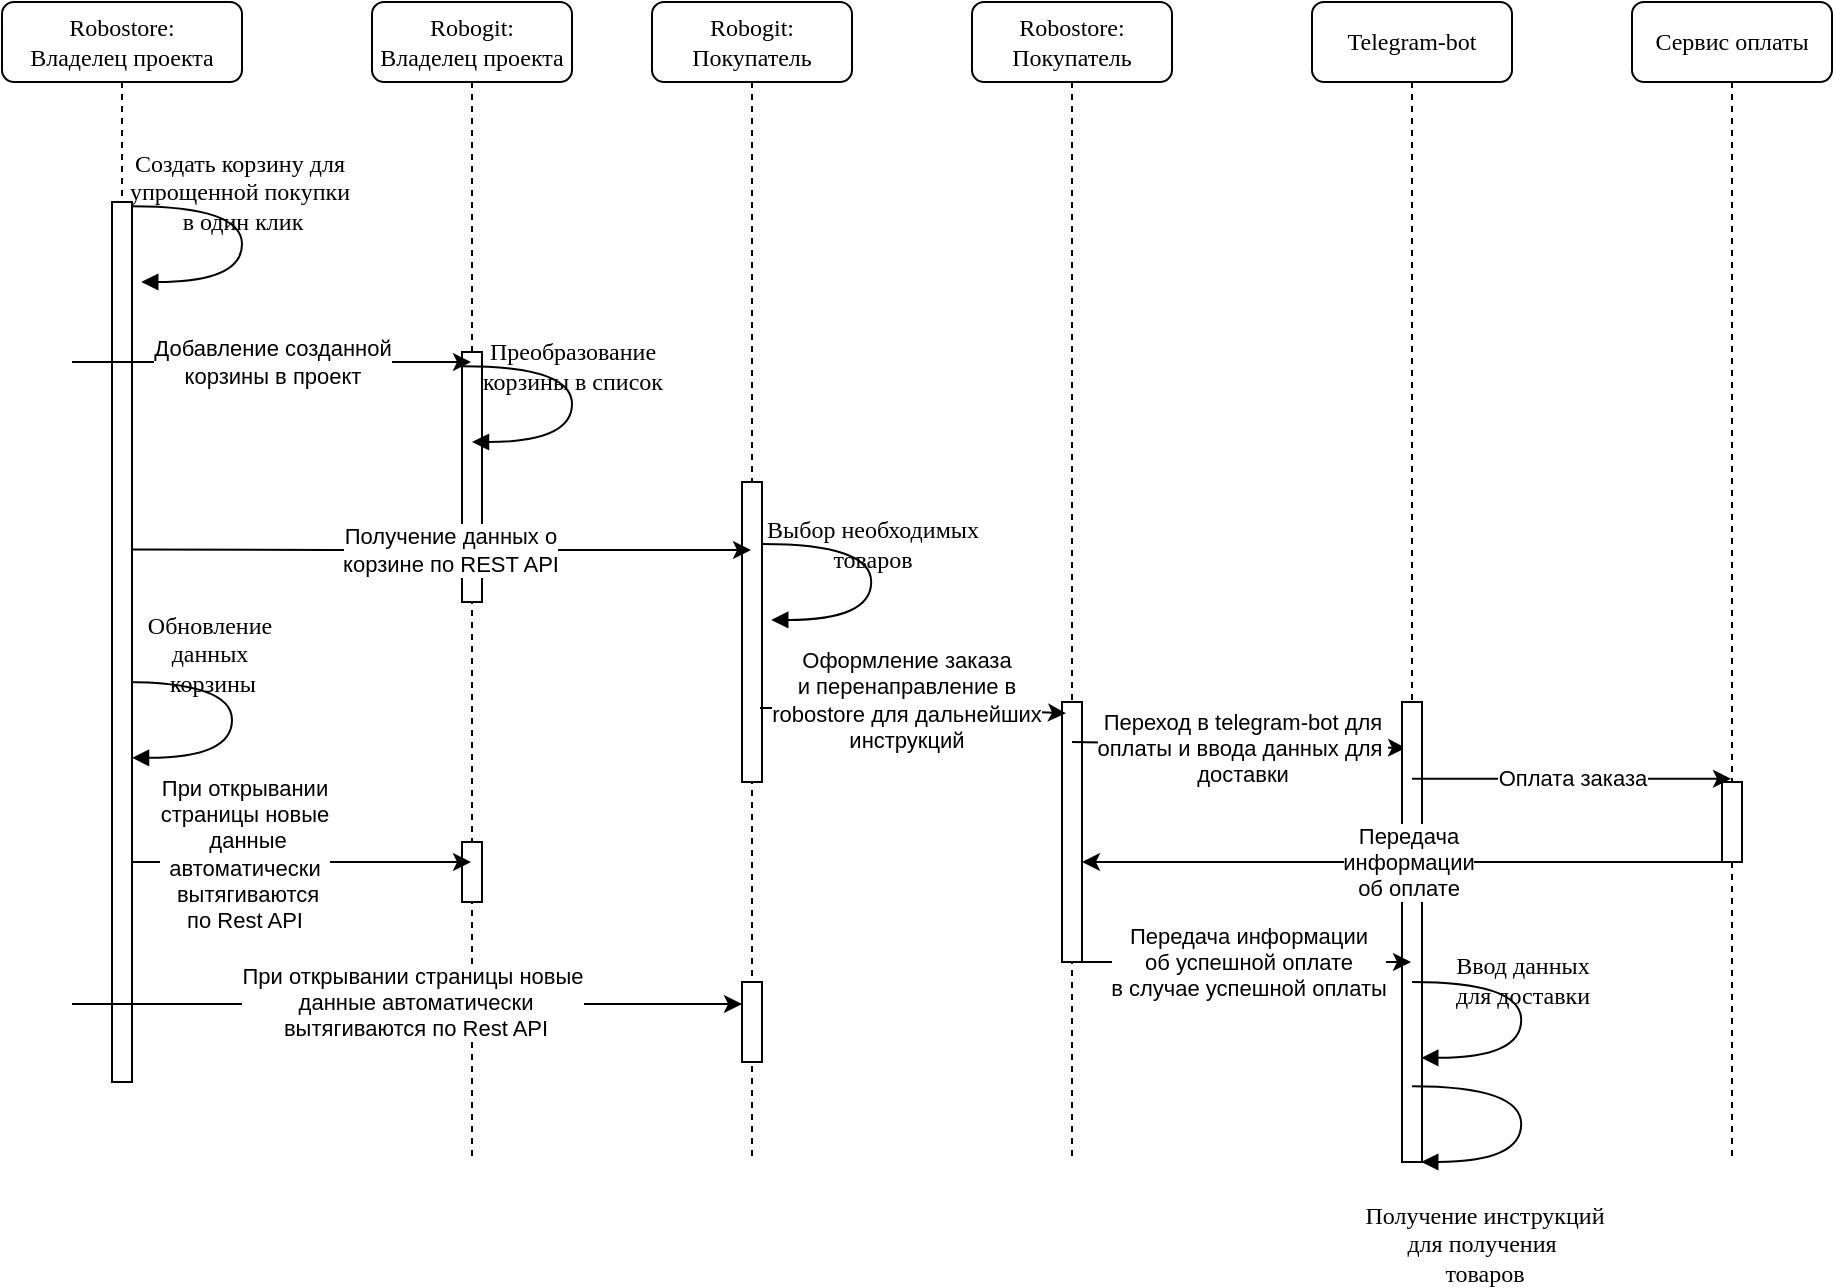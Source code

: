 <mxfile version="13.7.9" type="device"><diagram name="Page-1" id="13e1069c-82ec-6db2-03f1-153e76fe0fe0"><mxGraphModel dx="1422" dy="757" grid="1" gridSize="10" guides="1" tooltips="1" connect="1" arrows="1" fold="1" page="1" pageScale="1" pageWidth="1100" pageHeight="850" background="#ffffff" math="0" shadow="0"><root><mxCell id="0"/><mxCell id="1" parent="0"/><mxCell id="7baba1c4bc27f4b0-2" value="Robogit:&lt;br&gt;Владелец проекта" style="shape=umlLifeline;perimeter=lifelinePerimeter;whiteSpace=wrap;html=1;container=1;collapsible=0;recursiveResize=0;outlineConnect=0;rounded=1;shadow=0;comic=0;labelBackgroundColor=none;strokeWidth=1;fontFamily=Verdana;fontSize=12;align=center;" parent="1" vertex="1"><mxGeometry x="300" y="80" width="100" height="580" as="geometry"/></mxCell><mxCell id="7baba1c4bc27f4b0-10" value="" style="html=1;points=[];perimeter=orthogonalPerimeter;rounded=0;shadow=0;comic=0;labelBackgroundColor=none;strokeWidth=1;fontFamily=Verdana;fontSize=12;align=center;" parent="7baba1c4bc27f4b0-2" vertex="1"><mxGeometry x="45" y="175" width="10" height="125" as="geometry"/></mxCell><mxCell id="e2a1ooIe2jhxKVlyj-77-25" value="" style="html=1;points=[];perimeter=orthogonalPerimeter;rounded=0;shadow=0;comic=0;labelBackgroundColor=none;strokeWidth=1;fontFamily=Verdana;fontSize=12;align=center;" vertex="1" parent="7baba1c4bc27f4b0-2"><mxGeometry x="45" y="420" width="10" height="30" as="geometry"/></mxCell><mxCell id="7baba1c4bc27f4b0-3" value="Robogit:&lt;br&gt;Покупатель" style="shape=umlLifeline;perimeter=lifelinePerimeter;whiteSpace=wrap;html=1;container=1;collapsible=0;recursiveResize=0;outlineConnect=0;rounded=1;shadow=0;comic=0;labelBackgroundColor=none;strokeWidth=1;fontFamily=Verdana;fontSize=12;align=center;" parent="1" vertex="1"><mxGeometry x="440" y="80" width="100" height="580" as="geometry"/></mxCell><mxCell id="7baba1c4bc27f4b0-13" value="" style="html=1;points=[];perimeter=orthogonalPerimeter;rounded=0;shadow=0;comic=0;labelBackgroundColor=none;strokeWidth=1;fontFamily=Verdana;fontSize=12;align=center;" parent="7baba1c4bc27f4b0-3" vertex="1"><mxGeometry x="45" y="240" width="10" height="150" as="geometry"/></mxCell><mxCell id="e2a1ooIe2jhxKVlyj-77-23" value="" style="html=1;points=[];perimeter=orthogonalPerimeter;rounded=0;shadow=0;comic=0;labelBackgroundColor=none;strokeWidth=1;fontFamily=Verdana;fontSize=12;align=center;" vertex="1" parent="7baba1c4bc27f4b0-3"><mxGeometry x="45" y="490" width="10" height="40" as="geometry"/></mxCell><mxCell id="7baba1c4bc27f4b0-4" value="Robostore:&lt;br&gt;Покупатель" style="shape=umlLifeline;perimeter=lifelinePerimeter;whiteSpace=wrap;html=1;container=1;collapsible=0;recursiveResize=0;outlineConnect=0;rounded=1;shadow=0;comic=0;labelBackgroundColor=none;strokeWidth=1;fontFamily=Verdana;fontSize=12;align=center;" parent="1" vertex="1"><mxGeometry x="600" y="80" width="100" height="580" as="geometry"/></mxCell><mxCell id="7baba1c4bc27f4b0-16" value="" style="html=1;points=[];perimeter=orthogonalPerimeter;rounded=0;shadow=0;comic=0;labelBackgroundColor=none;strokeWidth=1;fontFamily=Verdana;fontSize=12;align=center;" parent="7baba1c4bc27f4b0-4" vertex="1"><mxGeometry x="45" y="350" width="10" height="130" as="geometry"/></mxCell><mxCell id="e2a1ooIe2jhxKVlyj-77-13" value="" style="endArrow=classic;html=1;entryX=0.2;entryY=0.1;entryDx=0;entryDy=0;entryPerimeter=0;" edge="1" parent="7baba1c4bc27f4b0-4" target="e2a1ooIe2jhxKVlyj-77-12"><mxGeometry width="50" height="50" relative="1" as="geometry"><mxPoint x="50" y="370" as="sourcePoint"/><mxPoint x="100" y="320" as="targetPoint"/></mxGeometry></mxCell><mxCell id="e2a1ooIe2jhxKVlyj-77-14" value="Переход в telegram-bot для &lt;br&gt;оплаты и ввода данных для&amp;nbsp;&lt;br&gt;доставки" style="edgeLabel;html=1;align=center;verticalAlign=middle;resizable=0;points=[];" vertex="1" connectable="0" parent="e2a1ooIe2jhxKVlyj-77-13"><mxGeometry x="-0.209" y="-2" relative="1" as="geometry"><mxPoint x="19" as="offset"/></mxGeometry></mxCell><mxCell id="7baba1c4bc27f4b0-8" value="Robostore:&lt;br&gt;Владелец проекта" style="shape=umlLifeline;perimeter=lifelinePerimeter;whiteSpace=wrap;html=1;container=0;collapsible=0;recursiveResize=0;outlineConnect=0;rounded=1;shadow=0;comic=0;labelBackgroundColor=none;strokeWidth=1;fontFamily=Verdana;fontSize=12;align=center;size=40;" parent="1" vertex="1"><mxGeometry x="115" y="80" width="120" height="505" as="geometry"/></mxCell><mxCell id="e2a1ooIe2jhxKVlyj-77-2" value="Создать корзину для&amp;nbsp;&lt;br&gt;упрощенной покупки&amp;nbsp;&lt;br&gt;в один клик" style="html=1;verticalAlign=bottom;endArrow=block;labelBackgroundColor=none;fontFamily=Verdana;fontSize=12;elbow=vertical;edgeStyle=orthogonalEdgeStyle;curved=1;entryX=1;entryY=0.286;entryPerimeter=0;exitX=1.038;exitY=0.345;exitPerimeter=0;" edge="1" parent="1"><mxGeometry relative="1" as="geometry"><mxPoint x="180.0" y="182.08" as="sourcePoint"/><mxPoint x="184.62" y="220" as="targetPoint"/><Array as="points"><mxPoint x="235" y="182"/><mxPoint x="235" y="220"/></Array></mxGeometry></mxCell><mxCell id="e2a1ooIe2jhxKVlyj-77-4" value="Преобразование &lt;br&gt;корзины в список" style="html=1;verticalAlign=bottom;endArrow=block;labelBackgroundColor=none;fontFamily=Verdana;fontSize=12;elbow=vertical;edgeStyle=orthogonalEdgeStyle;curved=1;entryX=1;entryY=0.286;entryPerimeter=0;exitX=1.038;exitY=0.345;exitPerimeter=0;" edge="1" parent="1"><mxGeometry relative="1" as="geometry"><mxPoint x="345.38" y="262.08" as="sourcePoint"/><mxPoint x="350" y="300" as="targetPoint"/><Array as="points"><mxPoint x="400" y="261.98"/><mxPoint x="400" y="299.98"/></Array></mxGeometry></mxCell><mxCell id="e2a1ooIe2jhxKVlyj-77-8" value="" style="endArrow=classic;html=1;exitX=0.9;exitY=0.395;exitDx=0;exitDy=0;exitPerimeter=0;" edge="1" parent="1" source="7baba1c4bc27f4b0-9" target="7baba1c4bc27f4b0-3"><mxGeometry width="50" height="50" relative="1" as="geometry"><mxPoint x="150" y="390" as="sourcePoint"/><mxPoint x="200" y="340" as="targetPoint"/><Array as="points"><mxPoint x="290" y="354"/></Array></mxGeometry></mxCell><mxCell id="e2a1ooIe2jhxKVlyj-77-9" value="Получение данных о&lt;br&gt;корзине по REST API" style="edgeLabel;html=1;align=center;verticalAlign=middle;resizable=0;points=[];" vertex="1" connectable="0" parent="e2a1ooIe2jhxKVlyj-77-8"><mxGeometry x="0.323" relative="1" as="geometry"><mxPoint x="-46" as="offset"/></mxGeometry></mxCell><mxCell id="e2a1ooIe2jhxKVlyj-77-10" value="Выбор необходимых&lt;br&gt;товаров" style="html=1;verticalAlign=bottom;endArrow=block;labelBackgroundColor=none;fontFamily=Verdana;fontSize=12;elbow=vertical;edgeStyle=orthogonalEdgeStyle;curved=1;entryX=1;entryY=0.286;entryPerimeter=0;exitX=1.038;exitY=0.345;exitPerimeter=0;" edge="1" parent="1"><mxGeometry relative="1" as="geometry"><mxPoint x="495.0" y="351.04" as="sourcePoint"/><mxPoint x="499.62" y="388.96" as="targetPoint"/><Array as="points"><mxPoint x="549.62" y="350.94"/><mxPoint x="549.62" y="388.94"/></Array></mxGeometry></mxCell><mxCell id="e2a1ooIe2jhxKVlyj-77-6" value="" style="endArrow=classic;html=1;entryX=0.2;entryY=0.043;entryDx=0;entryDy=0;entryPerimeter=0;" edge="1" parent="1" target="7baba1c4bc27f4b0-16"><mxGeometry width="50" height="50" relative="1" as="geometry"><mxPoint x="494" y="433" as="sourcePoint"/><mxPoint x="540" y="290" as="targetPoint"/><Array as="points"><mxPoint x="580" y="433"/></Array></mxGeometry></mxCell><mxCell id="e2a1ooIe2jhxKVlyj-77-7" value="Оформление заказа&lt;br&gt;и перенаправление в&lt;br&gt;robostore для дальнейших&lt;br&gt;инструкций" style="edgeLabel;html=1;align=center;verticalAlign=middle;resizable=0;points=[];" vertex="1" connectable="0" parent="e2a1ooIe2jhxKVlyj-77-6"><mxGeometry x="-0.283" y="2" relative="1" as="geometry"><mxPoint x="18.1" y="-2.3" as="offset"/></mxGeometry></mxCell><mxCell id="e2a1ooIe2jhxKVlyj-77-11" value="Telegram-bot" style="shape=umlLifeline;perimeter=lifelinePerimeter;whiteSpace=wrap;html=1;container=1;collapsible=0;recursiveResize=0;outlineConnect=0;rounded=1;shadow=0;comic=0;labelBackgroundColor=none;strokeWidth=1;fontFamily=Verdana;fontSize=12;align=center;" vertex="1" parent="1"><mxGeometry x="770" y="80" width="100" height="580" as="geometry"/></mxCell><mxCell id="e2a1ooIe2jhxKVlyj-77-12" value="" style="html=1;points=[];perimeter=orthogonalPerimeter;rounded=0;shadow=0;comic=0;labelBackgroundColor=none;strokeWidth=1;fontFamily=Verdana;fontSize=12;align=center;" vertex="1" parent="e2a1ooIe2jhxKVlyj-77-11"><mxGeometry x="45" y="350" width="10" height="230" as="geometry"/></mxCell><mxCell id="e2a1ooIe2jhxKVlyj-77-15" value="Сервис оплаты" style="shape=umlLifeline;perimeter=lifelinePerimeter;whiteSpace=wrap;html=1;container=1;collapsible=0;recursiveResize=0;outlineConnect=0;rounded=1;shadow=0;comic=0;labelBackgroundColor=none;strokeWidth=1;fontFamily=Verdana;fontSize=12;align=center;" vertex="1" parent="1"><mxGeometry x="930" y="80" width="100" height="580" as="geometry"/></mxCell><mxCell id="e2a1ooIe2jhxKVlyj-77-16" value="" style="html=1;points=[];perimeter=orthogonalPerimeter;rounded=0;shadow=0;comic=0;labelBackgroundColor=none;strokeWidth=1;fontFamily=Verdana;fontSize=12;align=center;" vertex="1" parent="e2a1ooIe2jhxKVlyj-77-15"><mxGeometry x="45" y="390" width="10" height="40" as="geometry"/></mxCell><mxCell id="e2a1ooIe2jhxKVlyj-77-18" value="Передача &lt;br&gt;информации &lt;br&gt;об оплате" style="endArrow=classic;html=1;" edge="1" parent="1" target="7baba1c4bc27f4b0-16"><mxGeometry width="50" height="50" relative="1" as="geometry"><mxPoint x="980" y="510" as="sourcePoint"/><mxPoint x="669.5" y="510" as="targetPoint"/><Array as="points"><mxPoint x="930" y="510"/><mxPoint x="890" y="510"/></Array></mxGeometry></mxCell><mxCell id="e2a1ooIe2jhxKVlyj-77-19" value="Ввод данных&lt;br&gt;для доставки" style="html=1;verticalAlign=bottom;endArrow=block;labelBackgroundColor=none;fontFamily=Verdana;fontSize=12;elbow=vertical;edgeStyle=orthogonalEdgeStyle;curved=1;entryX=1;entryY=0.286;entryPerimeter=0;exitX=1.038;exitY=0.345;exitPerimeter=0;" edge="1" parent="1"><mxGeometry relative="1" as="geometry"><mxPoint x="820.0" y="570.0" as="sourcePoint"/><mxPoint x="824.62" y="607.92" as="targetPoint"/><Array as="points"><mxPoint x="874.62" y="569.9"/><mxPoint x="874.62" y="607.9"/></Array></mxGeometry></mxCell><mxCell id="e2a1ooIe2jhxKVlyj-77-17" value="Оплата заказа" style="endArrow=classic;html=1;exitX=0.5;exitY=0.167;exitDx=0;exitDy=0;exitPerimeter=0;" edge="1" parent="1" source="e2a1ooIe2jhxKVlyj-77-12" target="e2a1ooIe2jhxKVlyj-77-15"><mxGeometry width="50" height="50" relative="1" as="geometry"><mxPoint x="870" y="470" as="sourcePoint"/><mxPoint x="920" y="420" as="targetPoint"/></mxGeometry></mxCell><mxCell id="e2a1ooIe2jhxKVlyj-77-20" value="Передача информации &lt;br&gt;об успешной оплате&lt;br&gt;в случае успешной оплаты" style="endArrow=classic;html=1;" edge="1" parent="1" source="7baba1c4bc27f4b0-16" target="e2a1ooIe2jhxKVlyj-77-11"><mxGeometry width="50" height="50" relative="1" as="geometry"><mxPoint x="670" y="620" as="sourcePoint"/><mxPoint x="720" y="570" as="targetPoint"/><Array as="points"><mxPoint x="710" y="560"/><mxPoint x="740" y="560"/></Array></mxGeometry></mxCell><mxCell id="e2a1ooIe2jhxKVlyj-77-21" value="Получение инструкций&lt;br&gt;для получения&amp;nbsp;&lt;br&gt;товаров" style="html=1;verticalAlign=bottom;endArrow=block;labelBackgroundColor=none;fontFamily=Verdana;fontSize=12;elbow=vertical;edgeStyle=orthogonalEdgeStyle;curved=1;entryX=1;entryY=0.286;entryPerimeter=0;exitX=1.038;exitY=0.345;exitPerimeter=0;" edge="1" parent="1"><mxGeometry x="0.298" y="34" relative="1" as="geometry"><mxPoint x="820" y="622.08" as="sourcePoint"/><mxPoint x="824.62" y="660.0" as="targetPoint"/><Array as="points"><mxPoint x="874.62" y="621.98"/><mxPoint x="874.62" y="659.98"/></Array><mxPoint x="-19" y="31" as="offset"/></mxGeometry></mxCell><mxCell id="e2a1ooIe2jhxKVlyj-77-22" value="" style="endArrow=classic;html=1;" edge="1" parent="1" source="7baba1c4bc27f4b0-9" target="7baba1c4bc27f4b0-2"><mxGeometry width="50" height="50" relative="1" as="geometry"><mxPoint x="150" y="450" as="sourcePoint"/><mxPoint x="200" y="400" as="targetPoint"/><Array as="points"><mxPoint x="210" y="510"/></Array></mxGeometry></mxCell><mxCell id="e2a1ooIe2jhxKVlyj-77-24" value="Обновление&amp;nbsp;&lt;br&gt;данных&amp;nbsp;&lt;br&gt;корзины" style="html=1;verticalAlign=bottom;endArrow=block;labelBackgroundColor=none;fontFamily=Verdana;fontSize=12;elbow=vertical;edgeStyle=orthogonalEdgeStyle;curved=1;entryX=1;entryY=0.286;entryPerimeter=0;exitX=1.038;exitY=0.345;exitPerimeter=0;" edge="1" parent="1"><mxGeometry x="-0.374" y="-10" relative="1" as="geometry"><mxPoint x="175.4" y="420.0" as="sourcePoint"/><mxPoint x="180.02" y="457.92" as="targetPoint"/><Array as="points"><mxPoint x="230" y="420"/><mxPoint x="230" y="458"/></Array><mxPoint as="offset"/></mxGeometry></mxCell><mxCell id="7baba1c4bc27f4b0-9" value="" style="html=1;points=[];perimeter=orthogonalPerimeter;rounded=0;shadow=0;comic=0;labelBackgroundColor=none;strokeWidth=1;fontFamily=Verdana;fontSize=12;align=center;" parent="1" vertex="1"><mxGeometry x="170" y="180" width="10" height="440" as="geometry"/></mxCell><mxCell id="e2a1ooIe2jhxKVlyj-77-3" value="Добавление созданной&lt;br&gt;корзины в проект" style="endArrow=classic;html=1;" edge="1" parent="1" target="7baba1c4bc27f4b0-2"><mxGeometry x="100" y="80" width="50" height="50" as="geometry"><mxPoint x="150" y="260" as="sourcePoint"/><mxPoint x="200" y="210" as="targetPoint"/></mxGeometry></mxCell><mxCell id="e2a1ooIe2jhxKVlyj-77-26" value="" style="endArrow=classic;html=1;" edge="1" parent="1"><mxGeometry x="100" y="91" width="50" height="50" as="geometry"><mxPoint x="150" y="581" as="sourcePoint"/><mxPoint x="485" y="581" as="targetPoint"/></mxGeometry></mxCell><mxCell id="e2a1ooIe2jhxKVlyj-77-28" value="При открывании страницы новые&lt;br&gt;&amp;nbsp;данные автоматически&lt;br&gt;&amp;nbsp;вытягиваются по Rest API" style="edgeLabel;html=1;align=center;verticalAlign=middle;resizable=0;points=[];" vertex="1" connectable="0" parent="e2a1ooIe2jhxKVlyj-77-26"><mxGeometry x="-0.487" y="1" relative="1" as="geometry"><mxPoint x="84" as="offset"/></mxGeometry></mxCell><mxCell id="e2a1ooIe2jhxKVlyj-77-29" value="При открывании &lt;br&gt;страницы новые&lt;br&gt;&amp;nbsp;данные &lt;br&gt;автоматически&lt;br&gt;&amp;nbsp;вытягиваются&lt;br&gt;по Rest API" style="edgeLabel;html=1;align=center;verticalAlign=middle;resizable=0;points=[];" vertex="1" connectable="0" parent="1"><mxGeometry x="230" y="510" as="geometry"><mxPoint x="6" y="-4" as="offset"/></mxGeometry></mxCell></root></mxGraphModel></diagram></mxfile>
